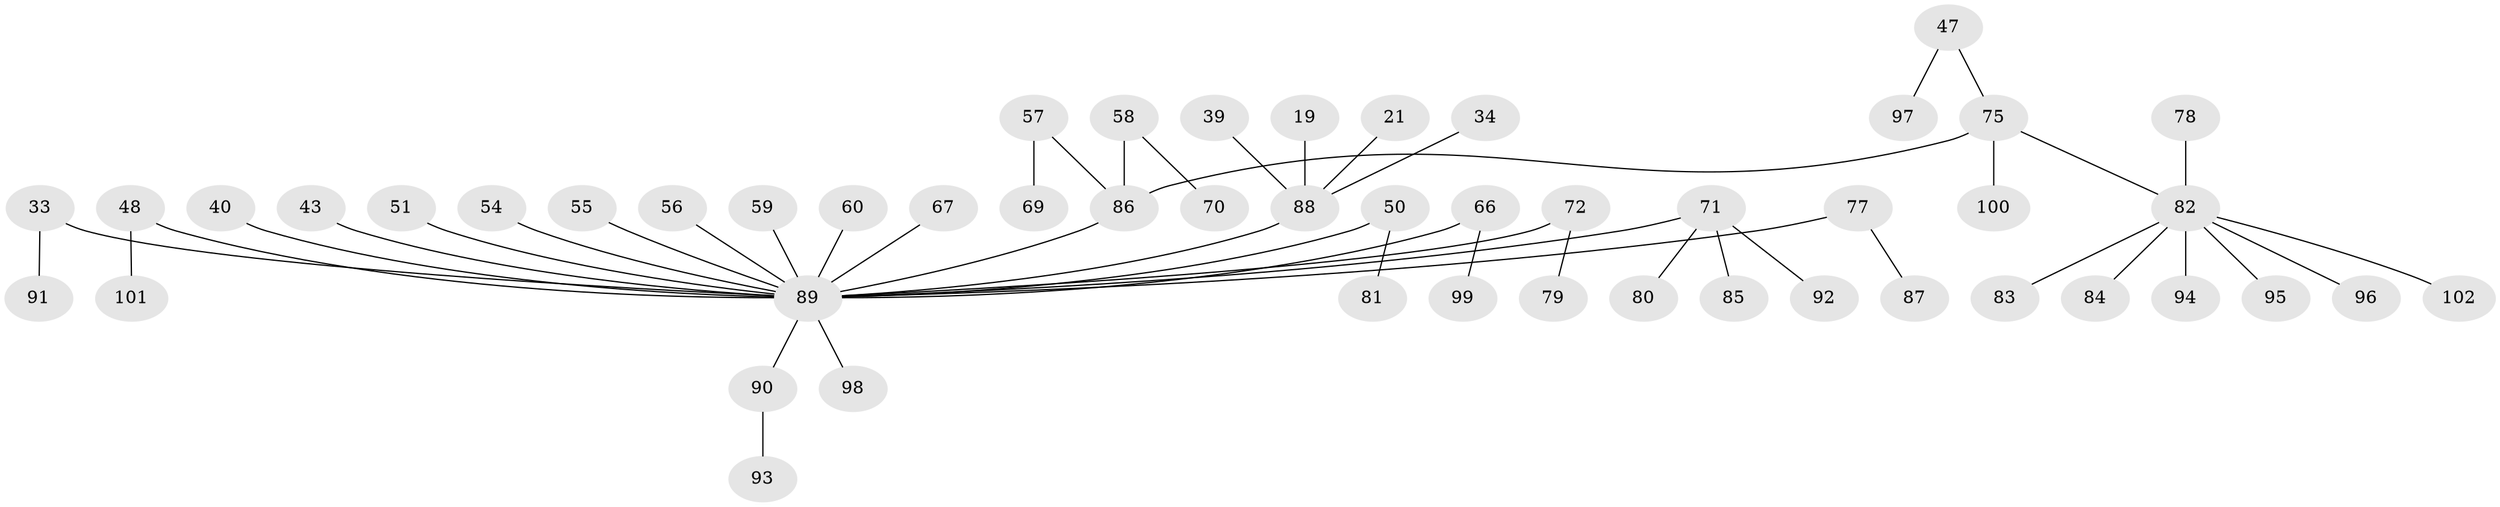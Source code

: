// original degree distribution, {6: 0.0196078431372549, 5: 0.0392156862745098, 3: 0.11764705882352941, 4: 0.08823529411764706, 1: 0.5098039215686274, 2: 0.22549019607843138}
// Generated by graph-tools (version 1.1) at 2025/56/03/04/25 21:56:48]
// undirected, 51 vertices, 50 edges
graph export_dot {
graph [start="1"]
  node [color=gray90,style=filled];
  19;
  21;
  33;
  34;
  39;
  40;
  43;
  47;
  48 [super="+46"];
  50;
  51;
  54;
  55;
  56;
  57 [super="+12+22"];
  58 [super="+42"];
  59;
  60;
  66;
  67;
  69;
  70;
  71;
  72;
  75 [super="+64+20"];
  77;
  78;
  79;
  80;
  81;
  82 [super="+63+68+74"];
  83;
  84;
  85;
  86 [super="+11"];
  87;
  88 [super="+7+15+30+65"];
  89 [super="+5+4+38+35+9+23+26+45+53+25+31+10+27+36"];
  90 [super="+76"];
  91;
  92;
  93;
  94;
  95;
  96;
  97;
  98;
  99;
  100;
  101;
  102;
  19 -- 88;
  21 -- 88;
  33 -- 91;
  33 -- 89;
  34 -- 88;
  39 -- 88;
  40 -- 89;
  43 -- 89;
  47 -- 97;
  47 -- 75;
  48 -- 101;
  48 -- 89;
  50 -- 81;
  50 -- 89;
  51 -- 89;
  54 -- 89;
  55 -- 89;
  56 -- 89;
  57 -- 69;
  57 -- 86;
  58 -- 86;
  58 -- 70;
  59 -- 89;
  60 -- 89;
  66 -- 99;
  66 -- 89;
  67 -- 89;
  71 -- 80;
  71 -- 85;
  71 -- 92;
  71 -- 89;
  72 -- 79;
  72 -- 89;
  75 -- 100;
  75 -- 86;
  75 -- 82;
  77 -- 87;
  77 -- 89;
  78 -- 82;
  82 -- 95;
  82 -- 102;
  82 -- 94;
  82 -- 96;
  82 -- 83;
  82 -- 84;
  86 -- 89;
  88 -- 89;
  89 -- 98;
  89 -- 90;
  90 -- 93;
}
